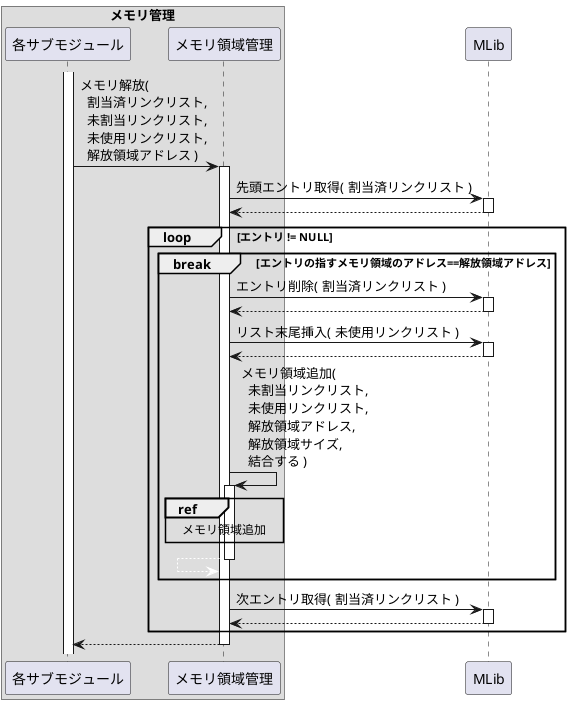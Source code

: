 @startuml

box "メモリ管理"
    participant "各サブモジュール" as any
    participant "メモリ領域管理"   as area
end box
participant "MLib" as mlib

activate any

any -> area: メモリ解放(\n  割当済リンクリスト,\n  未割当リンクリスト,\n  未使用リンクリスト,\n  解放領域アドレス )
activate area

area -> mlib: 先頭エントリ取得( 割当済リンクリスト )
activate mlib
area <-- mlib:
deactivate mlib

loop エントリ != NULL
    break エントリの指すメモリ領域のアドレス==解放領域アドレス
        area -> mlib: エントリ削除( 割当済リンクリスト )
        activate mlib
        area <-- mlib:
        deactivate mlib

        area -> mlib: リスト末尾挿入( 未使用リンクリスト )
        activate mlib
        area <-- mlib
        deactivate mlib

        area -> area: メモリ領域追加(\n  未割当リンクリスト,\n  未使用リンクリスト,\n  解放領域アドレス,\n  解放領域サイズ,\n  結合する )
        activate area
        ref over area: メモリ領域追加
        area <-[#FFFFFF]- area:
        deactivate area
        ||5||
    end break

    area -> mlib: 次エントリ取得( 割当済リンクリスト )
    activate mlib
    area <-- mlib:
    deactivate mlib
end loop

any <-- area:
deactivate area

@enduml

